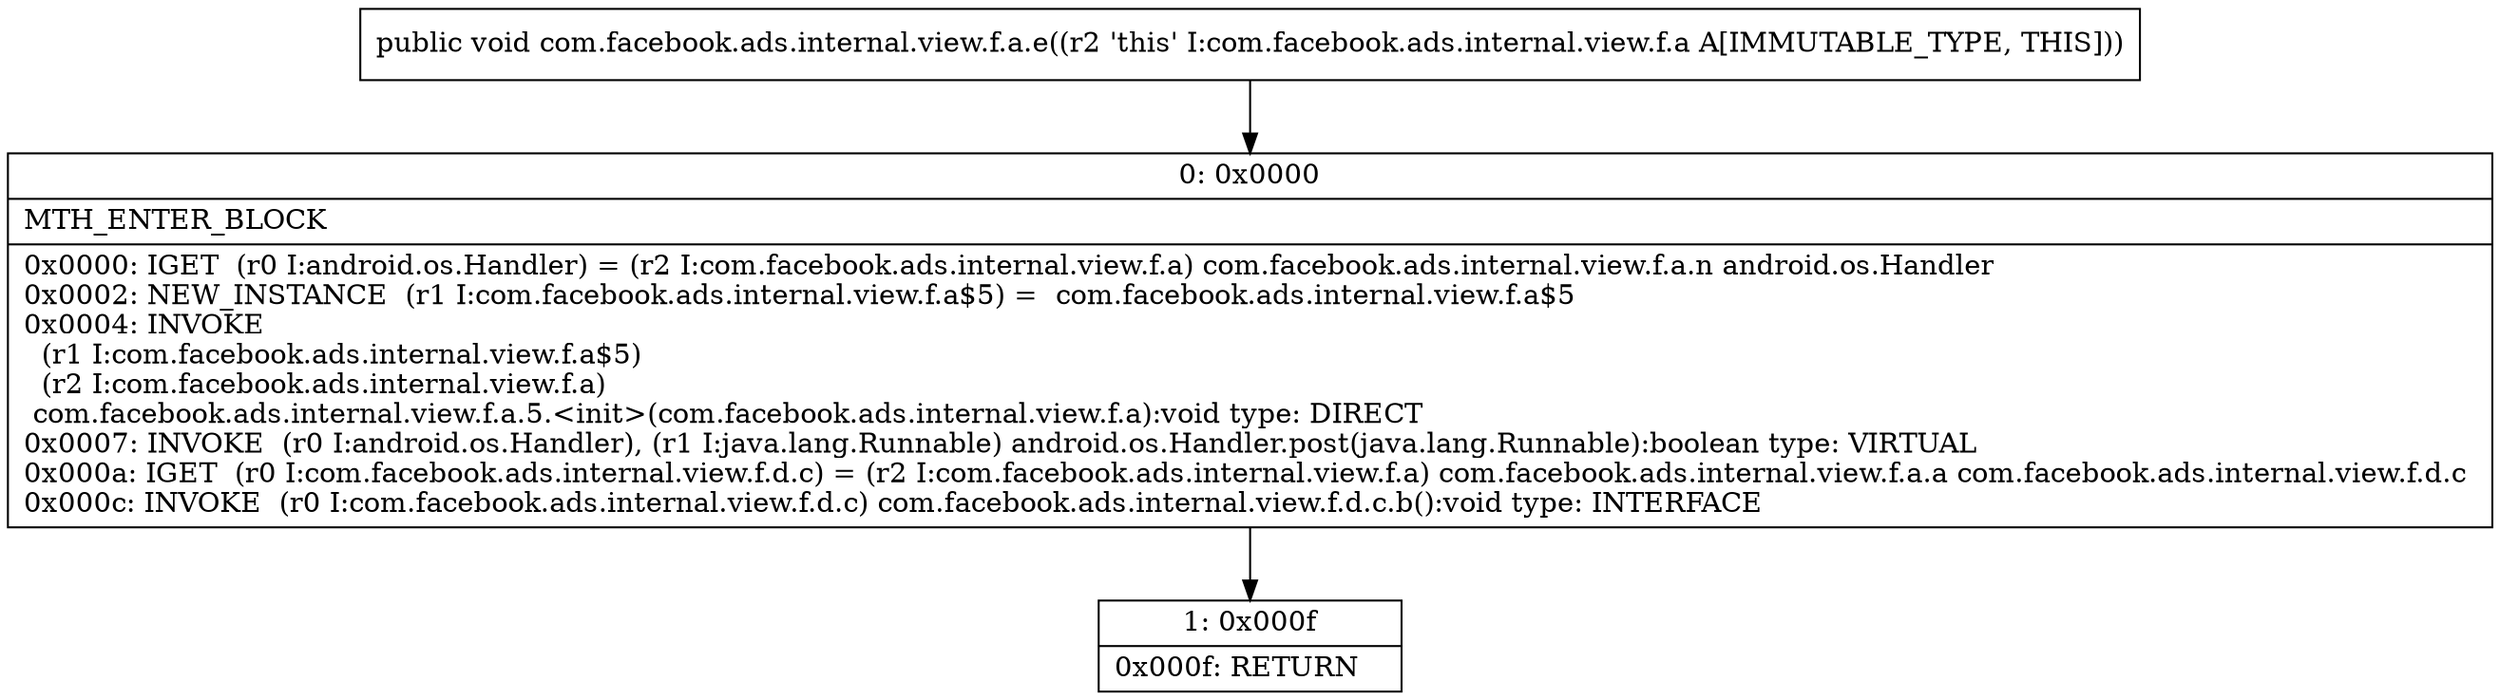 digraph "CFG forcom.facebook.ads.internal.view.f.a.e()V" {
Node_0 [shape=record,label="{0\:\ 0x0000|MTH_ENTER_BLOCK\l|0x0000: IGET  (r0 I:android.os.Handler) = (r2 I:com.facebook.ads.internal.view.f.a) com.facebook.ads.internal.view.f.a.n android.os.Handler \l0x0002: NEW_INSTANCE  (r1 I:com.facebook.ads.internal.view.f.a$5) =  com.facebook.ads.internal.view.f.a$5 \l0x0004: INVOKE  \l  (r1 I:com.facebook.ads.internal.view.f.a$5)\l  (r2 I:com.facebook.ads.internal.view.f.a)\l com.facebook.ads.internal.view.f.a.5.\<init\>(com.facebook.ads.internal.view.f.a):void type: DIRECT \l0x0007: INVOKE  (r0 I:android.os.Handler), (r1 I:java.lang.Runnable) android.os.Handler.post(java.lang.Runnable):boolean type: VIRTUAL \l0x000a: IGET  (r0 I:com.facebook.ads.internal.view.f.d.c) = (r2 I:com.facebook.ads.internal.view.f.a) com.facebook.ads.internal.view.f.a.a com.facebook.ads.internal.view.f.d.c \l0x000c: INVOKE  (r0 I:com.facebook.ads.internal.view.f.d.c) com.facebook.ads.internal.view.f.d.c.b():void type: INTERFACE \l}"];
Node_1 [shape=record,label="{1\:\ 0x000f|0x000f: RETURN   \l}"];
MethodNode[shape=record,label="{public void com.facebook.ads.internal.view.f.a.e((r2 'this' I:com.facebook.ads.internal.view.f.a A[IMMUTABLE_TYPE, THIS])) }"];
MethodNode -> Node_0;
Node_0 -> Node_1;
}

